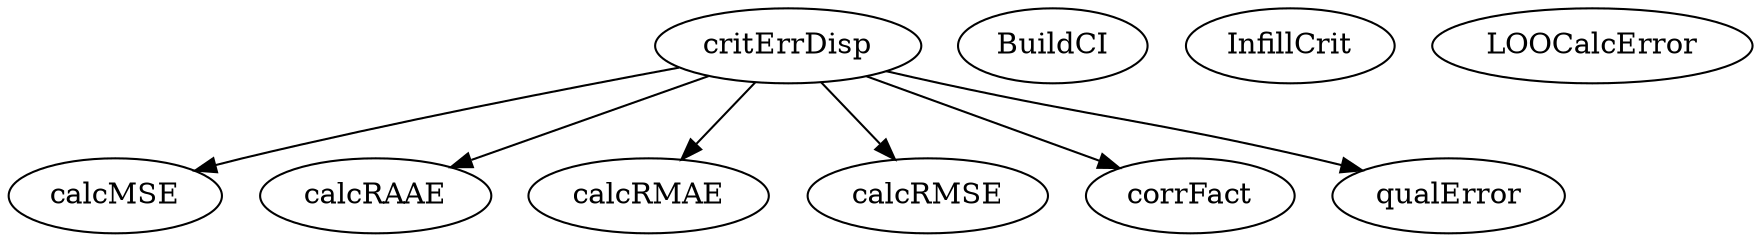 /* Created by mdot for Matlab */
digraph m2html {
  critErrDisp -> calcMSE;
  critErrDisp -> calcRAAE;
  critErrDisp -> calcRMAE;
  critErrDisp -> calcRMSE;
  critErrDisp -> corrFact;
  critErrDisp -> qualError;

  BuildCI [URL="BuildCI.html"];
  InfillCrit [URL="InfillCrit.html"];
  LOOCalcError [URL="LOOCalcError.html"];
  calcMSE [URL="calcMSE.html"];
  calcRAAE [URL="calcRAAE.html"];
  calcRMAE [URL="calcRMAE.html"];
  calcRMSE [URL="calcRMSE.html"];
  corrFact [URL="corrFact.html"];
  critErrDisp [URL="critErrDisp.html"];
  qualError [URL="qualError.html"];
}